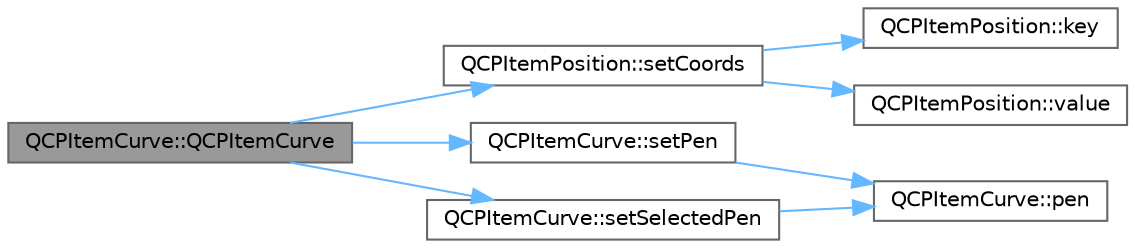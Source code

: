 digraph "QCPItemCurve::QCPItemCurve"
{
 // LATEX_PDF_SIZE
  bgcolor="transparent";
  edge [fontname=Helvetica,fontsize=10,labelfontname=Helvetica,labelfontsize=10];
  node [fontname=Helvetica,fontsize=10,shape=box,height=0.2,width=0.4];
  rankdir="LR";
  Node1 [label="QCPItemCurve::QCPItemCurve",height=0.2,width=0.4,color="gray40", fillcolor="grey60", style="filled", fontcolor="black",tooltip=" "];
  Node1 -> Node2 [color="steelblue1",style="solid"];
  Node2 [label="QCPItemPosition::setCoords",height=0.2,width=0.4,color="grey40", fillcolor="white", style="filled",URL="$class_q_c_p_item_position.html#aa988ba4e87ab684c9021017dcaba945f",tooltip=" "];
  Node2 -> Node3 [color="steelblue1",style="solid"];
  Node3 [label="QCPItemPosition::key",height=0.2,width=0.4,color="grey40", fillcolor="white", style="filled",URL="$class_q_c_p_item_position.html#a6fc519f1b73722a8d0cff7d4d647407e",tooltip=" "];
  Node2 -> Node4 [color="steelblue1",style="solid"];
  Node4 [label="QCPItemPosition::value",height=0.2,width=0.4,color="grey40", fillcolor="white", style="filled",URL="$class_q_c_p_item_position.html#acfcf86f840a7366a4299bff593d5d636",tooltip=" "];
  Node1 -> Node5 [color="steelblue1",style="solid"];
  Node5 [label="QCPItemCurve::setPen",height=0.2,width=0.4,color="grey40", fillcolor="white", style="filled",URL="$class_q_c_p_item_curve.html#a034be908440aec785c34b92843461221",tooltip=" "];
  Node5 -> Node6 [color="steelblue1",style="solid"];
  Node6 [label="QCPItemCurve::pen",height=0.2,width=0.4,color="grey40", fillcolor="white", style="filled",URL="$class_q_c_p_item_curve.html#aefe2e9affaa9c70f434a076def4a7ea5",tooltip=" "];
  Node1 -> Node7 [color="steelblue1",style="solid"];
  Node7 [label="QCPItemCurve::setSelectedPen",height=0.2,width=0.4,color="grey40", fillcolor="white", style="filled",URL="$class_q_c_p_item_curve.html#a375b917669f868c5a106bf2f1ab7c26d",tooltip=" "];
  Node7 -> Node6 [color="steelblue1",style="solid"];
}
